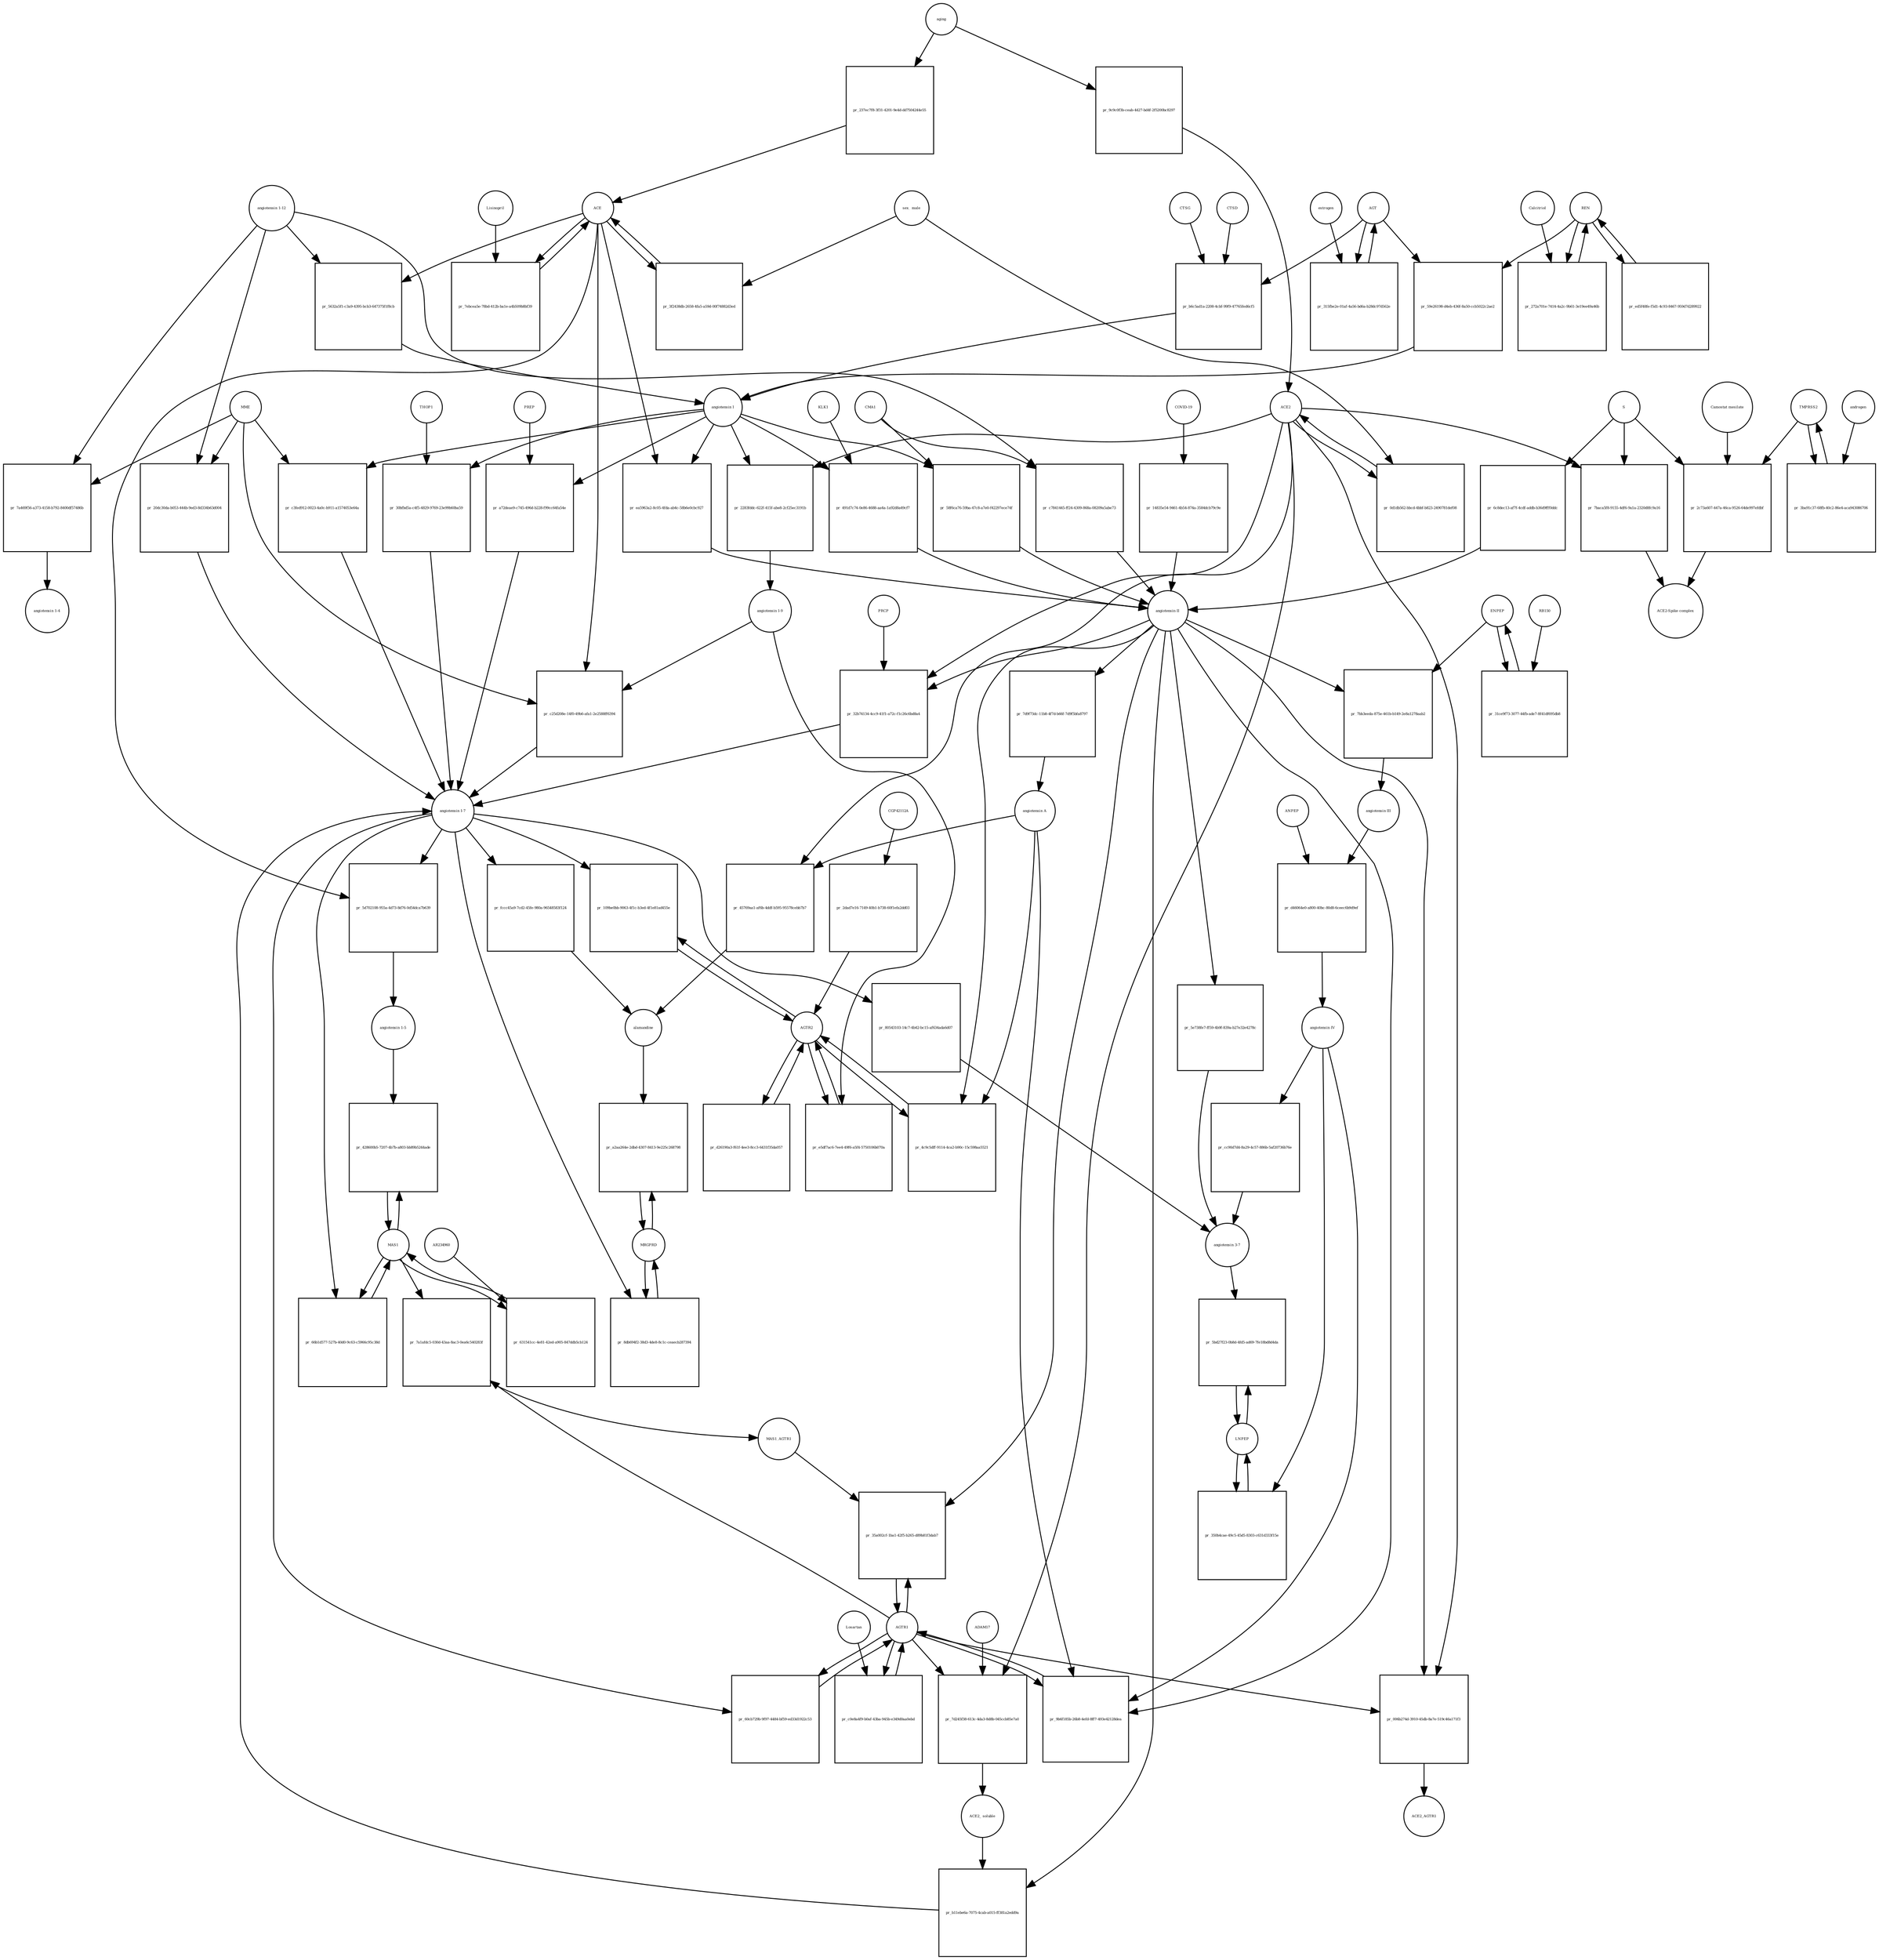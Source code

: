strict digraph  {
"angiotensin I" [annotation="urn_miriam_obo.chebi_CHEBI%3A2718", bipartite=0, cls="simple chemical", fontsize=4, label="angiotensin I", shape=circle];
"pr_ea5963a2-8c05-4fda-ab4c-58b6e0cbc927" [annotation="", bipartite=1, cls=process, fontsize=4, label="pr_ea5963a2-8c05-4fda-ab4c-58b6e0cbc927", shape=square];
"angiotensin II" [annotation="urn_miriam_obo.chebi_CHEBI%3A2718", bipartite=0, cls="simple chemical", fontsize=4, label="angiotensin II", shape=circle];
ACE [annotation="urn_miriam_hgnc_HGNC%3A2707", bipartite=0, cls=macromolecule, fontsize=4, label=ACE, shape=circle];
"pr_2283fddc-622f-415f-abe8-2cf25ec3191b" [annotation="", bipartite=1, cls=process, fontsize=4, label="pr_2283fddc-622f-415f-abe8-2cf25ec3191b", shape=square];
"angiotensin I-9" [annotation="urn_miriam_obo.chebi_CHEBI%3A80128", bipartite=0, cls="simple chemical", fontsize=4, label="angiotensin I-9", shape=circle];
ACE2 [annotation="urn_miriam_hgnc_HGNC%3A13557", bipartite=0, cls=macromolecule, fontsize=4, label=ACE2, shape=circle];
"pr_c25d208e-14f0-49b6-afa1-2e2588ff6394" [annotation="", bipartite=1, cls=process, fontsize=4, label="pr_c25d208e-14f0-49b6-afa1-2e2588ff6394", shape=square];
"angiotensin I-7" [annotation="urn_miriam_obo.chebi_CHEBI%3A55438", bipartite=0, cls="simple chemical", fontsize=4, label="angiotensin I-7", shape=circle];
MME [annotation="urn_miriam_hgnc_HGNC%3A7154", bipartite=0, cls=macromolecule, fontsize=4, label=MME, shape=circle];
"pr_32b74134-4cc9-41f1-a72c-f1c26c6bd8a4" [annotation="", bipartite=1, cls=process, fontsize=4, label="pr_32b74134-4cc9-41f1-a72c-f1c26c6bd8a4", shape=square];
PRCP [annotation="urn_miriam_hgnc_HGNC%3A9344", bipartite=0, cls=macromolecule, fontsize=4, label=PRCP, shape=circle];
"pr_5d702108-955a-4d73-8d76-0d54dca7b639" [annotation="", bipartite=1, cls=process, fontsize=4, label="pr_5d702108-955a-4d73-8d76-0d54dca7b639", shape=square];
"angiotensin 1-5" [annotation="urn_miriam_obo.chebi_CHEBI%3A80129", bipartite=0, cls="simple chemical", fontsize=4, label="angiotensin 1-5", shape=circle];
REN [annotation="urn_miriam_hgnc_HGNC%3A9958", bipartite=0, cls=macromolecule, fontsize=4, label=REN, shape=circle];
"pr_272a701e-7414-4a2c-9b61-3e19ee49a46b" [annotation="", bipartite=1, cls="omitted process", fontsize=4, label="pr_272a701e-7414-4a2c-9b61-3e19ee49a46b", shape=square];
Calcitriol [annotation="urn_miriam_obo.chebi_CHEBI%3A17823", bipartite=0, cls="simple chemical", fontsize=4, label=Calcitriol, shape=circle];
AGT [annotation="urn_miriam_hgnc_HGNC%3A333", bipartite=0, cls=macromolecule, fontsize=4, label=AGT, shape=circle];
"pr_59e26198-d4eb-436f-8a50-ccb5022c2ae2" [annotation="", bipartite=1, cls=process, fontsize=4, label="pr_59e26198-d4eb-436f-8a50-ccb5022c2ae2", shape=square];
"pr_c3fed912-0023-4a0c-b911-a1574053e64a" [annotation="", bipartite=1, cls=process, fontsize=4, label="pr_c3fed912-0023-4a0c-b911-a1574053e64a", shape=square];
MAS1 [annotation="urn_miriam_hgnc_HGNC%3A6899", bipartite=0, cls=macromolecule, fontsize=4, label=MAS1, shape=circle];
"pr_428600b5-7207-4b7b-a803-bb89b5244ade" [annotation="", bipartite=1, cls=process, fontsize=4, label="pr_428600b5-7207-4b7b-a803-bb89b5244ade", shape=square];
"pr_fccc45a9-7cd2-45fe-980a-96548583f124" [annotation="", bipartite=1, cls=process, fontsize=4, label="pr_fccc45a9-7cd2-45fe-980a-96548583f124", shape=square];
alamandine [annotation="", bipartite=0, cls="simple chemical", fontsize=4, label=alamandine, shape=circle];
"pr_7d9f73dc-11b8-4f7d-b66f-7d9f5bfa8797" [annotation="", bipartite=1, cls=process, fontsize=4, label="pr_7d9f73dc-11b8-4f7d-b66f-7d9f5bfa8797", shape=square];
"angiotensin A" [annotation="urn_miriam_kegg.compound_C20970", bipartite=0, cls="simple chemical", fontsize=4, label="angiotensin A", shape=circle];
"pr_45769aa1-af6b-4ddf-b595-95578cebb7b7" [annotation="", bipartite=1, cls=process, fontsize=4, label="pr_45769aa1-af6b-4ddf-b595-95578cebb7b7", shape=square];
"pr_7bb3eeda-875e-461b-b149-2e8a1278aab2" [annotation="", bipartite=1, cls=process, fontsize=4, label="pr_7bb3eeda-875e-461b-b149-2e8a1278aab2", shape=square];
"angiotensin III" [annotation="urn_miriam_obo.chebi_CHEBI%3A89666", bipartite=0, cls="simple chemical", fontsize=4, label="angiotensin III", shape=circle];
ENPEP [annotation="", bipartite=0, cls=macromolecule, fontsize=4, label=ENPEP, shape=circle];
"pr_d46064e0-a800-40bc-80d8-6ceec6b9d9ef" [annotation="", bipartite=1, cls=process, fontsize=4, label="pr_d46064e0-a800-40bc-80d8-6ceec6b9d9ef", shape=square];
"angiotensin IV" [annotation="urn_miriam_pubmed_32333398|urn_miriam_obo.chebi_CHEBI%3A80127", bipartite=0, cls="simple chemical", fontsize=4, label="angiotensin IV", shape=circle];
"ANPEP " [annotation="urn_miriam_hgnc_HGNC%3A500", bipartite=0, cls=macromolecule, fontsize=4, label="ANPEP ", shape=circle];
CGP42112A [annotation="urn_miriam_obo.chebi_CHEBI%3A147302", bipartite=0, cls="simple chemical", fontsize=4, label=CGP42112A, shape=circle];
"pr_2dad7e16-7149-40b1-b738-60f1efa2dd03" [annotation="", bipartite=1, cls=process, fontsize=4, label="pr_2dad7e16-7149-40b1-b738-60f1efa2dd03", shape=square];
AGTR2 [annotation="urn_miriam_hgnc_HGNC%3A338", bipartite=0, cls=macromolecule, fontsize=4, label=AGTR2, shape=circle];
"pr_ed5f48fe-f5d1-4c93-8467-959d7d289922" [annotation="", bipartite=1, cls=process, fontsize=4, label="pr_ed5f48fe-f5d1-4c93-8467-959d7d289922", shape=square];
"pr_7d245f38-613c-4da3-8d8b-045ccb85e7a0" [annotation="", bipartite=1, cls=process, fontsize=4, label="pr_7d245f38-613c-4da3-8d8b-045ccb85e7a0", shape=square];
"ACE2_ soluble" [annotation="urn_miriam_hgnc.symbol_ACE2", bipartite=0, cls=macromolecule, fontsize=4, label="ACE2_ soluble", shape=circle];
ADAM17 [annotation="urn_miriam_hgnc_HGNC%3A195", bipartite=0, cls=macromolecule, fontsize=4, label=ADAM17, shape=circle];
AGTR1 [annotation="urn_miriam_hgnc_HGNC%3A336", bipartite=0, cls=macromolecule, fontsize=4, label=AGTR1, shape=circle];
"pr_4c9c5dff-9114-4ca2-b90c-15c598aa5521" [annotation="", bipartite=1, cls=process, fontsize=4, label="pr_4c9c5dff-9114-4ca2-b90c-15c598aa5521", shape=square];
"pr_9c9c0f3b-ceab-4427-bd4f-2f5200bc8297" [annotation="", bipartite=1, cls=process, fontsize=4, label="pr_9c9c0f3b-ceab-4427-bd4f-2f5200bc8297", shape=square];
aging [annotation="urn_miriam_obo.go_GO%3A0007568", bipartite=0, cls=phenotype, fontsize=4, label=aging, shape=circle];
MRGPRD [annotation="urn_miriam_hgnc_HGNC%3A29626", bipartite=0, cls=macromolecule, fontsize=4, label=MRGPRD, shape=circle];
"pr_a2aa264e-2dbd-4307-8413-9e225c268798" [annotation="", bipartite=1, cls=process, fontsize=4, label="pr_a2aa264e-2dbd-4307-8413-9e225c268798", shape=square];
"pr_b11ebe6a-7075-4cab-a015-ff381a2edd9a" [annotation="", bipartite=1, cls=process, fontsize=4, label="pr_b11ebe6a-7075-4cab-a015-ff381a2edd9a", shape=square];
"pr_237ec7f8-3f31-4201-9e4d-dd7504244e55" [annotation="", bipartite=1, cls=process, fontsize=4, label="pr_237ec7f8-3f31-4201-9e4d-dd7504244e55", shape=square];
"pr_0d1db562-bbcd-4bbf-b823-2490781def08" [annotation="", bipartite=1, cls=process, fontsize=4, label="pr_0d1db562-bbcd-4bbf-b823-2490781def08", shape=square];
"sex_ male" [annotation=urn_miriam_mesh_D008297, bipartite=0, cls=phenotype, fontsize=4, label="sex_ male", shape=circle];
"pr_6c8dec13-af7f-4cdf-addb-b36d9fff0ddc" [annotation="", bipartite=1, cls=process, fontsize=4, label="pr_6c8dec13-af7f-4cdf-addb-b36d9fff0ddc", shape=square];
S [annotation="urn_miriam_uniprot_P0DTC2|urn_miriam_uniprot_P59594", bipartite=0, cls=macromolecule, fontsize=4, label=S, shape=circle];
"pr_3f2438db-2658-4fa5-a59d-00f74882d3ed" [annotation="", bipartite=1, cls=process, fontsize=4, label="pr_3f2438db-2658-4fa5-a59d-00f74882d3ed", shape=square];
"pr_9b6f185b-26b8-4efd-8ff7-493e42128dea" [annotation="", bipartite=1, cls=process, fontsize=4, label="pr_9b6f185b-26b8-4efd-8ff7-493e42128dea", shape=square];
"pr_006b274d-3910-45db-8a7e-519c46a171f3" [annotation="", bipartite=1, cls=process, fontsize=4, label="pr_006b274d-3910-45db-8a7e-519c46a171f3", shape=square];
ACE2_AGTR1 [annotation=urn_miriam_pubmed_25225202, bipartite=0, cls=complex, fontsize=4, label=ACE2_AGTR1, shape=circle];
"pr_7baca5f8-9155-4df6-9a1a-2320d8fc9a16" [annotation="", bipartite=1, cls=process, fontsize=4, label="pr_7baca5f8-9155-4df6-9a1a-2320d8fc9a16", shape=square];
"ACE2-Spike complex" [annotation=urn_miriam_pubmed_32275855, bipartite=0, cls=complex, fontsize=4, label="ACE2-Spike complex", shape=circle];
"pr_14835e54-9461-4b54-874a-3584dcb79c9e" [annotation="", bipartite=1, cls=process, fontsize=4, label="pr_14835e54-9461-4b54-874a-3584dcb79c9e", shape=square];
"COVID-19" [annotation="urn_miriam_taxonomy_2697049|urn_miriam_mesh_C000657245", bipartite=0, cls=phenotype, fontsize=4, label="COVID-19", shape=circle];
"angiotensin 1-12" [annotation=urn_miriam_pubmed_27465904, bipartite=0, cls="simple chemical", fontsize=4, label="angiotensin 1-12", shape=circle];
"pr_c7841445-ff24-4309-868a-08209a5abe73" [annotation="", bipartite=1, cls=process, fontsize=4, label="pr_c7841445-ff24-4309-868a-08209a5abe73", shape=square];
CMA1 [annotation="urn_miriam_hgnc_HGNC%3A2097", bipartite=0, cls=macromolecule, fontsize=4, label=CMA1, shape=circle];
TMPRSS2 [annotation="urn_miriam_hgnc_HGNC%3A11876", bipartite=0, cls=macromolecule, fontsize=4, label=TMPRSS2, shape=circle];
"pr_3ba91c37-68fb-40c2-86e4-aca943086706" [annotation="", bipartite=1, cls="omitted process", fontsize=4, label="pr_3ba91c37-68fb-40c2-86e4-aca943086706", shape=square];
androgen [annotation="urn_miriam_obo.chebi_CHEBI%3A50113", bipartite=0, cls="simple chemical", fontsize=4, label=androgen, shape=circle];
"pr_315fbe2e-01af-4a56-bd6a-b28dc97d562e" [annotation="", bipartite=1, cls="omitted process", fontsize=4, label="pr_315fbe2e-01af-4a56-bd6a-b28dc97d562e", shape=square];
estrogen [annotation="urn_miriam_obo.chebi_CHEBI%3A50114", bipartite=0, cls="simple chemical", fontsize=4, label=estrogen, shape=circle];
"pr_7a469f56-a373-4158-b792-8400df57486b" [annotation="", bipartite=1, cls=process, fontsize=4, label="pr_7a469f56-a373-4158-b792-8400df57486b", shape=square];
"angiotensin 1-4" [annotation=urn_miriam_pubmed_22490446, bipartite=0, cls="simple chemical", fontsize=4, label="angiotensin 1-4", shape=circle];
"pr_7a1afdc5-030d-43aa-8ac3-0ea6c540283f" [annotation="", bipartite=1, cls=process, fontsize=4, label="pr_7a1afdc5-030d-43aa-8ac3-0ea6c540283f", shape=square];
MAS1_AGTR1 [annotation=urn_miriam_pubmed_15809376, bipartite=0, cls=complex, fontsize=4, label=MAS1_AGTR1, shape=circle];
"pr_35a002cf-1ba1-42f5-b265-d89b81f3dab7" [annotation="", bipartite=1, cls=process, fontsize=4, label="pr_35a002cf-1ba1-42f5-b265-d89b81f3dab7", shape=square];
"pr_7ebcea5e-78bd-412b-ba1e-a4b509b8bf39" [annotation="", bipartite=1, cls=process, fontsize=4, label="pr_7ebcea5e-78bd-412b-ba1e-a4b509b8bf39", shape=square];
Lisinopril [annotation="urn_miriam_obo.chebi_CHEBI%3A43755", bipartite=0, cls="simple chemical", fontsize=4, label=Lisinopril, shape=circle];
"pr_5632a5f1-c3a9-4395-bcb3-647375f1f8cb" [annotation="", bipartite=1, cls=process, fontsize=4, label="pr_5632a5f1-c3a9-4395-bcb3-647375f1f8cb", shape=square];
LNPEP [annotation="urn_miriam_hgnc_HGNC%3A6656", bipartite=0, cls=macromolecule, fontsize=4, label=LNPEP, shape=circle];
"pr_350b4cae-49c5-45d5-8303-c631d333f15e" [annotation="", bipartite=1, cls=process, fontsize=4, label="pr_350b4cae-49c5-45d5-8303-c631d333f15e", shape=square];
"pr_20dc30da-b053-444b-9ed3-8d334b63d004" [annotation="", bipartite=1, cls=process, fontsize=4, label="pr_20dc30da-b053-444b-9ed3-8d334b63d004", shape=square];
"pr_631541cc-4e81-42ed-a905-847ddb5cb124" [annotation="", bipartite=1, cls=process, fontsize=4, label="pr_631541cc-4e81-42ed-a905-847ddb5cb124", shape=square];
AR234960 [annotation="urn_miriam_pubchem.compound_146025955", bipartite=0, cls="simple chemical", fontsize=4, label=AR234960, shape=circle];
"pr_31ce9f73-3077-44fb-ade7-8f41df695db8" [annotation="", bipartite=1, cls=process, fontsize=4, label="pr_31ce9f73-3077-44fb-ade7-8f41df695db8", shape=square];
RB150 [annotation="", bipartite=0, cls="simple chemical", fontsize=4, label=RB150, shape=circle];
"pr_b6c5ad1a-2208-4cbf-99f9-47765fed6cf5" [annotation="", bipartite=1, cls=process, fontsize=4, label="pr_b6c5ad1a-2208-4cbf-99f9-47765fed6cf5", shape=square];
CTSD [annotation="urn_miriam_hgnc_HGNC%3A2529", bipartite=0, cls=macromolecule, fontsize=4, label=CTSD, shape=circle];
CTSG [annotation="urn_miriam_hgnc_HGNC%3A2532", bipartite=0, cls=macromolecule, fontsize=4, label=CTSG, shape=circle];
"pr_58f6ca76-59ba-47c8-a7e0-f42297ece74f" [annotation="", bipartite=1, cls=process, fontsize=4, label="pr_58f6ca76-59ba-47c8-a7e0-f42297ece74f", shape=square];
"pr_491d7c74-0e86-4688-aa4a-1a92d8a49cf7" [annotation="", bipartite=1, cls=process, fontsize=4, label="pr_491d7c74-0e86-4688-aa4a-1a92d8a49cf7", shape=square];
KLK1 [annotation="urn_miriam_hgnc_HGNC%3A6357|urn_miriam_pubmed_6555043", bipartite=0, cls=macromolecule, fontsize=4, label=KLK1, shape=circle];
"pr_30bfbd5a-c4f5-4829-9769-23e99b60ba59" [annotation="", bipartite=1, cls=process, fontsize=4, label="pr_30bfbd5a-c4f5-4829-9769-23e99b60ba59", shape=square];
THOP1 [annotation="urn_miriam_hgnc_HGNC%3A11793", bipartite=0, cls=macromolecule, fontsize=4, label=THOP1, shape=circle];
"pr_a72deae9-c745-496d-b228-f99cc64fa54e" [annotation="", bipartite=1, cls=process, fontsize=4, label="pr_a72deae9-c745-496d-b228-f99cc64fa54e", shape=square];
PREP [annotation="urn_miriam_hgnc_HGNC%3A9358", bipartite=0, cls=macromolecule, fontsize=4, label=PREP, shape=circle];
"pr_c0e8a4f9-b0af-43ba-945b-e349d0aa0ebd" [annotation="", bipartite=1, cls=process, fontsize=4, label="pr_c0e8a4f9-b0af-43ba-945b-e349d0aa0ebd", shape=square];
Losartan [annotation="urn_miriam_obo.chebi_CHEBI%3A6541", bipartite=0, cls="simple chemical", fontsize=4, label=Losartan, shape=circle];
"pr_60cb729b-9f97-4484-bf59-ed33d1922c53" [annotation="", bipartite=1, cls=process, fontsize=4, label="pr_60cb729b-9f97-4484-bf59-ed33d1922c53", shape=square];
"pr_d26190a3-f61f-4ee3-8cc3-6431f35da057" [annotation="", bipartite=1, cls=process, fontsize=4, label="pr_d26190a3-f61f-4ee3-8cc3-6431f35da057", shape=square];
"pr_109be0bb-9063-4f1c-b3ed-4f1e81ad455e" [annotation="", bipartite=1, cls=process, fontsize=4, label="pr_109be0bb-9063-4f1c-b3ed-4f1e81ad455e", shape=square];
"pr_e5df7ac6-7ee4-49f6-a5f4-5750106b070a" [annotation="", bipartite=1, cls=process, fontsize=4, label="pr_e5df7ac6-7ee4-49f6-a5f4-5750106b070a", shape=square];
"pr_66b1d577-527b-40d0-9c63-c5966c95c38d" [annotation="", bipartite=1, cls=process, fontsize=4, label="pr_66b1d577-527b-40d0-9c63-c5966c95c38d", shape=square];
"pr_8db694f2-38d3-4de8-8c1c-ceaecb287394" [annotation="", bipartite=1, cls=process, fontsize=4, label="pr_8db694f2-38d3-4de8-8c1c-ceaecb287394", shape=square];
"pr_80543103-14c7-4b42-bc15-af634ada6d07" [annotation="", bipartite=1, cls=process, fontsize=4, label="pr_80543103-14c7-4b42-bc15-af634ada6d07", shape=square];
"angiotensin 3-7" [annotation=urn_miriam_pubmed_30934934, bipartite=0, cls="simple chemical", fontsize=4, label="angiotensin 3-7", shape=circle];
"pr_5e738fe7-ff59-4b9f-839a-b27e32e4278c" [annotation="", bipartite=1, cls=process, fontsize=4, label="pr_5e738fe7-ff59-4b9f-839a-b27e32e4278c", shape=square];
"pr_cc90d7d4-8a29-4c57-886b-5af20736b76e" [annotation="", bipartite=1, cls=process, fontsize=4, label="pr_cc90d7d4-8a29-4c57-886b-5af20736b76e", shape=square];
"pr_2c73a607-447a-46ca-9526-64de997efdbf" [annotation="", bipartite=1, cls="omitted process", fontsize=4, label="pr_2c73a607-447a-46ca-9526-64de997efdbf", shape=square];
"Camostat mesilate" [annotation="urn_miriam_obo.chebi_CHEBI%3A135632", bipartite=0, cls="simple chemical", fontsize=4, label="Camostat mesilate", shape=circle];
"pr_5bd27f23-0b8d-4fd5-ad69-7fe18bd8d4da" [annotation="", bipartite=1, cls=process, fontsize=4, label="pr_5bd27f23-0b8d-4fd5-ad69-7fe18bd8d4da", shape=square];
"angiotensin I" -> "pr_ea5963a2-8c05-4fda-ab4c-58b6e0cbc927"  [annotation="", interaction_type=consumption];
"angiotensin I" -> "pr_2283fddc-622f-415f-abe8-2cf25ec3191b"  [annotation="", interaction_type=consumption];
"angiotensin I" -> "pr_c3fed912-0023-4a0c-b911-a1574053e64a"  [annotation="", interaction_type=consumption];
"angiotensin I" -> "pr_58f6ca76-59ba-47c8-a7e0-f42297ece74f"  [annotation="", interaction_type=consumption];
"angiotensin I" -> "pr_491d7c74-0e86-4688-aa4a-1a92d8a49cf7"  [annotation="", interaction_type=consumption];
"angiotensin I" -> "pr_30bfbd5a-c4f5-4829-9769-23e99b60ba59"  [annotation="", interaction_type=consumption];
"angiotensin I" -> "pr_a72deae9-c745-496d-b228-f99cc64fa54e"  [annotation="", interaction_type=consumption];
"pr_ea5963a2-8c05-4fda-ab4c-58b6e0cbc927" -> "angiotensin II"  [annotation="", interaction_type=production];
"angiotensin II" -> "pr_32b74134-4cc9-41f1-a72c-f1c26c6bd8a4"  [annotation="", interaction_type=consumption];
"angiotensin II" -> "pr_7d9f73dc-11b8-4f7d-b66f-7d9f5bfa8797"  [annotation="", interaction_type=consumption];
"angiotensin II" -> "pr_7bb3eeda-875e-461b-b149-2e8a1278aab2"  [annotation="", interaction_type=consumption];
"angiotensin II" -> "pr_4c9c5dff-9114-4ca2-b90c-15c598aa5521"  [annotation="urn_miriam_pubmed_17630322|urn_miriam_taxonomy_9606|urn_miriam_pubmed_17138938", interaction_type=stimulation];
"angiotensin II" -> "pr_b11ebe6a-7075-4cab-a015-ff381a2edd9a"  [annotation="", interaction_type=consumption];
"angiotensin II" -> "pr_9b6f185b-26b8-4efd-8ff7-493e42128dea"  [annotation="urn_miriam_pubmed_17630322|urn_miriam_taxonomy_40674|urn_miriam_pubmed_26497614|urn_miriam_pubmed_32333398|urn_miriam_pubmed_17138938", interaction_type=stimulation];
"angiotensin II" -> "pr_006b274d-3910-45db-8a7e-519c46a171f3"  [annotation="urn_miriam_pubmed_25225202|urn_miriam_taxonomy_40674", interaction_type=inhibition];
"angiotensin II" -> "pr_35a002cf-1ba1-42f5-b265-d89b81f3dab7"  [annotation="urn_miriam_pubmed_15809376|urn_miriam_taxonomy_40674", interaction_type=stimulation];
"angiotensin II" -> "pr_5e738fe7-ff59-4b9f-839a-b27e32e4278c"  [annotation="", interaction_type=consumption];
ACE -> "pr_ea5963a2-8c05-4fda-ab4c-58b6e0cbc927"  [annotation="urn_miriam_taxonomy_9606|urn_miriam_pubmed_190881|urn_miriam_pubmed_10969042", interaction_type=catalysis];
ACE -> "pr_c25d208e-14f0-49b6-afa1-2e2588ff6394"  [annotation="urn_miriam_pubmed_15283675|urn_miriam_taxonomy_9606", interaction_type=catalysis];
ACE -> "pr_5d702108-955a-4d73-8d76-0d54dca7b639"  [annotation="urn_miriam_pubmed_10969042|urn_miriam_taxonomy_9606", interaction_type=catalysis];
ACE -> "pr_3f2438db-2658-4fa5-a59d-00f74882d3ed"  [annotation="", interaction_type=consumption];
ACE -> "pr_7ebcea5e-78bd-412b-ba1e-a4b509b8bf39"  [annotation="", interaction_type=consumption];
ACE -> "pr_5632a5f1-c3a9-4395-bcb3-647375f1f8cb"  [annotation="urn_miriam_pubmed_22490446|urn_miriam_taxonomy_10116", interaction_type=catalysis];
"pr_2283fddc-622f-415f-abe8-2cf25ec3191b" -> "angiotensin I-9"  [annotation="", interaction_type=production];
"angiotensin I-9" -> "pr_c25d208e-14f0-49b6-afa1-2e2588ff6394"  [annotation="", interaction_type=consumption];
"angiotensin I-9" -> "pr_e5df7ac6-7ee4-49f6-a5f4-5750106b070a"  [annotation="urn_miriam_pubmed_30048754|urn_miriam_taxonomy_10116", interaction_type=stimulation];
ACE2 -> "pr_2283fddc-622f-415f-abe8-2cf25ec3191b"  [annotation="urn_miriam_pubmed_10969042|urn_miriam_taxonomy_9606", interaction_type=catalysis];
ACE2 -> "pr_32b74134-4cc9-41f1-a72c-f1c26c6bd8a4"  [annotation="urn_miriam_taxonomy_10090|urn_miriam_pubmed_23392115", interaction_type=catalysis];
ACE2 -> "pr_45769aa1-af6b-4ddf-b595-95578cebb7b7"  [annotation="urn_miriam_pubmed_23446738|urn_miriam_taxonomy_9606", interaction_type=catalysis];
ACE2 -> "pr_7d245f38-613c-4da3-8d8b-045ccb85e7a0"  [annotation="", interaction_type=consumption];
ACE2 -> "pr_0d1db562-bbcd-4bbf-b823-2490781def08"  [annotation="", interaction_type=consumption];
ACE2 -> "pr_006b274d-3910-45db-8a7e-519c46a171f3"  [annotation="", interaction_type=consumption];
ACE2 -> "pr_7baca5f8-9155-4df6-9a1a-2320d8fc9a16"  [annotation="", interaction_type=consumption];
"pr_c25d208e-14f0-49b6-afa1-2e2588ff6394" -> "angiotensin I-7"  [annotation="", interaction_type=production];
"angiotensin I-7" -> "pr_5d702108-955a-4d73-8d76-0d54dca7b639"  [annotation="", interaction_type=consumption];
"angiotensin I-7" -> "pr_fccc45a9-7cd2-45fe-980a-96548583f124"  [annotation="", interaction_type=consumption];
"angiotensin I-7" -> "pr_60cb729b-9f97-4484-bf59-ed33d1922c53"  [annotation="urn_miriam_pubmed_29928987|urn_miriam_taxonomy_9606", interaction_type=inhibition];
"angiotensin I-7" -> "pr_109be0bb-9063-4f1c-b3ed-4f1e81ad455e"  [annotation="urn_miriam_pubmed_15767466|urn_miriam_taxonomy_10116", interaction_type=stimulation];
"angiotensin I-7" -> "pr_66b1d577-527b-40d0-9c63-c5966c95c38d"  [annotation="urn_miriam_pubmed_27217404|urn_miriam_taxonomy_9606", interaction_type=stimulation];
"angiotensin I-7" -> "pr_8db694f2-38d3-4de8-8c1c-ceaecb287394"  [annotation="urn_miriam_pubmed_27217404|urn_miriam_taxonomy_9606", interaction_type=stimulation];
"angiotensin I-7" -> "pr_80543103-14c7-4b42-bc15-af634ada6d07"  [annotation="", interaction_type=consumption];
MME -> "pr_c25d208e-14f0-49b6-afa1-2e2588ff6394"  [annotation="urn_miriam_pubmed_15283675|urn_miriam_taxonomy_9606", interaction_type=catalysis];
MME -> "pr_c3fed912-0023-4a0c-b911-a1574053e64a"  [annotation="urn_miriam_taxonomy_9606|urn_miriam_pubmed_15283675", interaction_type=catalysis];
MME -> "pr_7a469f56-a373-4158-b792-8400df57486b"  [annotation="urn_miriam_pubmed_22490446|urn_miriam_taxonomy_10116", interaction_type=catalysis];
MME -> "pr_20dc30da-b053-444b-9ed3-8d334b63d004"  [annotation="urn_miriam_pubmed_22490446|urn_miriam_taxonomy_10116", interaction_type=catalysis];
"pr_32b74134-4cc9-41f1-a72c-f1c26c6bd8a4" -> "angiotensin I-7"  [annotation="", interaction_type=production];
PRCP -> "pr_32b74134-4cc9-41f1-a72c-f1c26c6bd8a4"  [annotation="urn_miriam_taxonomy_10090|urn_miriam_pubmed_23392115", interaction_type=catalysis];
"pr_5d702108-955a-4d73-8d76-0d54dca7b639" -> "angiotensin 1-5"  [annotation="", interaction_type=production];
"angiotensin 1-5" -> "pr_428600b5-7207-4b7b-a803-bb89b5244ade"  [annotation="urn_miriam_pubmed_27660028|urn_miriam_taxonomy_10116|urn_miriam_taxonomy_9606|urn_miriam_pubmed_27217404", interaction_type=stimulation];
REN -> "pr_272a701e-7414-4a2c-9b61-3e19ee49a46b"  [annotation="", interaction_type=consumption];
REN -> "pr_59e26198-d4eb-436f-8a50-ccb5022c2ae2"  [annotation="urn_miriam_pubmed_10585461|urn_miriam_pubmed_30934934|urn_miriam_pubmed_6172448|urn_miriam_taxonomy_9606", interaction_type=catalysis];
REN -> "pr_ed5f48fe-f5d1-4c93-8467-959d7d289922"  [annotation="", interaction_type=consumption];
"pr_272a701e-7414-4a2c-9b61-3e19ee49a46b" -> REN  [annotation="", interaction_type=production];
Calcitriol -> "pr_272a701e-7414-4a2c-9b61-3e19ee49a46b"  [annotation="", interaction_type=inhibition];
AGT -> "pr_59e26198-d4eb-436f-8a50-ccb5022c2ae2"  [annotation="", interaction_type=consumption];
AGT -> "pr_315fbe2e-01af-4a56-bd6a-b28dc97d562e"  [annotation="", interaction_type=consumption];
AGT -> "pr_b6c5ad1a-2208-4cbf-99f9-47765fed6cf5"  [annotation="", interaction_type=consumption];
"pr_59e26198-d4eb-436f-8a50-ccb5022c2ae2" -> "angiotensin I"  [annotation="", interaction_type=production];
"pr_c3fed912-0023-4a0c-b911-a1574053e64a" -> "angiotensin I-7"  [annotation="", interaction_type=production];
MAS1 -> "pr_428600b5-7207-4b7b-a803-bb89b5244ade"  [annotation="", interaction_type=consumption];
MAS1 -> "pr_7a1afdc5-030d-43aa-8ac3-0ea6c540283f"  [annotation="", interaction_type=consumption];
MAS1 -> "pr_631541cc-4e81-42ed-a905-847ddb5cb124"  [annotation="", interaction_type=consumption];
MAS1 -> "pr_66b1d577-527b-40d0-9c63-c5966c95c38d"  [annotation="", interaction_type=consumption];
"pr_428600b5-7207-4b7b-a803-bb89b5244ade" -> MAS1  [annotation="", interaction_type=production];
"pr_fccc45a9-7cd2-45fe-980a-96548583f124" -> alamandine  [annotation="", interaction_type=production];
alamandine -> "pr_a2aa264e-2dbd-4307-8413-9e225c268798"  [annotation="urn_miriam_pubmed_23446738|urn_miriam_taxonomy_9606", interaction_type=stimulation];
"pr_7d9f73dc-11b8-4f7d-b66f-7d9f5bfa8797" -> "angiotensin A"  [annotation="", interaction_type=production];
"angiotensin A" -> "pr_45769aa1-af6b-4ddf-b595-95578cebb7b7"  [annotation="", interaction_type=consumption];
"angiotensin A" -> "pr_4c9c5dff-9114-4ca2-b90c-15c598aa5521"  [annotation="urn_miriam_pubmed_17630322|urn_miriam_taxonomy_9606|urn_miriam_pubmed_17138938", interaction_type=stimulation];
"angiotensin A" -> "pr_9b6f185b-26b8-4efd-8ff7-493e42128dea"  [annotation="urn_miriam_pubmed_17630322|urn_miriam_taxonomy_40674|urn_miriam_pubmed_26497614|urn_miriam_pubmed_32333398|urn_miriam_pubmed_17138938", interaction_type=stimulation];
"pr_45769aa1-af6b-4ddf-b595-95578cebb7b7" -> alamandine  [annotation="", interaction_type=production];
"pr_7bb3eeda-875e-461b-b149-2e8a1278aab2" -> "angiotensin III"  [annotation="", interaction_type=production];
"angiotensin III" -> "pr_d46064e0-a800-40bc-80d8-6ceec6b9d9ef"  [annotation="", interaction_type=consumption];
ENPEP -> "pr_7bb3eeda-875e-461b-b149-2e8a1278aab2"  [annotation="urn_miriam_pubmed_8876246|urn_miriam_taxonomy_10090", interaction_type=catalysis];
ENPEP -> "pr_31ce9f73-3077-44fb-ade7-8f41df695db8"  [annotation="", interaction_type=consumption];
"pr_d46064e0-a800-40bc-80d8-6ceec6b9d9ef" -> "angiotensin IV"  [annotation="", interaction_type=production];
"angiotensin IV" -> "pr_9b6f185b-26b8-4efd-8ff7-493e42128dea"  [annotation="urn_miriam_pubmed_17630322|urn_miriam_taxonomy_40674|urn_miriam_pubmed_26497614|urn_miriam_pubmed_32333398|urn_miriam_pubmed_17138938", interaction_type=stimulation];
"angiotensin IV" -> "pr_350b4cae-49c5-45d5-8303-c631d333f15e"  [annotation="urn_miriam_pubmed_11707427|urn_miriam_taxonomy_10090", interaction_type=stimulation];
"angiotensin IV" -> "pr_cc90d7d4-8a29-4c57-886b-5af20736b76e"  [annotation="", interaction_type=consumption];
"ANPEP " -> "pr_d46064e0-a800-40bc-80d8-6ceec6b9d9ef"  [annotation="urn_miriam_pubmed_8876246|urn_miriam_taxonomy_10090", interaction_type=catalysis];
CGP42112A -> "pr_2dad7e16-7149-40b1-b738-60f1efa2dd03"  [annotation="", interaction_type=consumption];
"pr_2dad7e16-7149-40b1-b738-60f1efa2dd03" -> AGTR2  [annotation="", interaction_type=production];
AGTR2 -> "pr_4c9c5dff-9114-4ca2-b90c-15c598aa5521"  [annotation="", interaction_type=consumption];
AGTR2 -> "pr_d26190a3-f61f-4ee3-8cc3-6431f35da057"  [annotation="", interaction_type=consumption];
AGTR2 -> "pr_109be0bb-9063-4f1c-b3ed-4f1e81ad455e"  [annotation="", interaction_type=consumption];
AGTR2 -> "pr_e5df7ac6-7ee4-49f6-a5f4-5750106b070a"  [annotation="", interaction_type=consumption];
"pr_ed5f48fe-f5d1-4c93-8467-959d7d289922" -> REN  [annotation="", interaction_type=production];
"pr_7d245f38-613c-4da3-8d8b-045ccb85e7a0" -> "ACE2_ soluble"  [annotation="", interaction_type=production];
"ACE2_ soluble" -> "pr_b11ebe6a-7075-4cab-a015-ff381a2edd9a"  [annotation="urn_miriam_pubmed_28512108|urn_miriam_taxonomy_9606", interaction_type=stimulation];
ADAM17 -> "pr_7d245f38-613c-4da3-8d8b-045ccb85e7a0"  [annotation="urn_miriam_pubmed_24227843|urn_miriam_taxonomy_9606|urn_miriam_pubmed_32333398|urn_miriam_pubmed_28512108", interaction_type=catalysis];
AGTR1 -> "pr_7d245f38-613c-4da3-8d8b-045ccb85e7a0"  [annotation="urn_miriam_pubmed_24227843|urn_miriam_taxonomy_9606|urn_miriam_pubmed_32333398|urn_miriam_pubmed_28512108", interaction_type=stimulation];
AGTR1 -> "pr_9b6f185b-26b8-4efd-8ff7-493e42128dea"  [annotation="", interaction_type=consumption];
AGTR1 -> "pr_006b274d-3910-45db-8a7e-519c46a171f3"  [annotation="", interaction_type=consumption];
AGTR1 -> "pr_7a1afdc5-030d-43aa-8ac3-0ea6c540283f"  [annotation="", interaction_type=consumption];
AGTR1 -> "pr_35a002cf-1ba1-42f5-b265-d89b81f3dab7"  [annotation="", interaction_type=consumption];
AGTR1 -> "pr_c0e8a4f9-b0af-43ba-945b-e349d0aa0ebd"  [annotation="", interaction_type=consumption];
AGTR1 -> "pr_60cb729b-9f97-4484-bf59-ed33d1922c53"  [annotation="", interaction_type=consumption];
"pr_4c9c5dff-9114-4ca2-b90c-15c598aa5521" -> AGTR2  [annotation="", interaction_type=production];
"pr_9c9c0f3b-ceab-4427-bd4f-2f5200bc8297" -> ACE2  [annotation="", interaction_type=production];
aging -> "pr_9c9c0f3b-ceab-4427-bd4f-2f5200bc8297"  [annotation="urn_miriam_pubmed_20689271|urn_miriam_taxonomy_10116", interaction_type=inhibition];
aging -> "pr_237ec7f8-3f31-4201-9e4d-dd7504244e55"  [annotation="urn_miriam_pubmed_20689271|urn_miriam_taxonomy_10116", interaction_type=stimulation];
MRGPRD -> "pr_a2aa264e-2dbd-4307-8413-9e225c268798"  [annotation="", interaction_type=consumption];
MRGPRD -> "pr_8db694f2-38d3-4de8-8c1c-ceaecb287394"  [annotation="", interaction_type=consumption];
"pr_a2aa264e-2dbd-4307-8413-9e225c268798" -> MRGPRD  [annotation="", interaction_type=production];
"pr_b11ebe6a-7075-4cab-a015-ff381a2edd9a" -> "angiotensin I-7"  [annotation="", interaction_type=production];
"pr_237ec7f8-3f31-4201-9e4d-dd7504244e55" -> ACE  [annotation="", interaction_type=production];
"pr_0d1db562-bbcd-4bbf-b823-2490781def08" -> ACE2  [annotation="", interaction_type=production];
"sex_ male" -> "pr_0d1db562-bbcd-4bbf-b823-2490781def08"  [annotation="urn_miriam_pubmed_26171856|urn_miriam_taxonomy_10116", interaction_type=stimulation];
"sex_ male" -> "pr_3f2438db-2658-4fa5-a59d-00f74882d3ed"  [annotation="urn_miriam_pubmed_26171856|urn_miriam_taxonomy_10116", interaction_type=stimulation];
"pr_6c8dec13-af7f-4cdf-addb-b36d9fff0ddc" -> "angiotensin II"  [annotation="", interaction_type=production];
S -> "pr_6c8dec13-af7f-4cdf-addb-b36d9fff0ddc"  [annotation="urn_miriam_pubmed_16007097|urn_miriam_taxonomy_10090", interaction_type=stimulation];
S -> "pr_7baca5f8-9155-4df6-9a1a-2320d8fc9a16"  [annotation="", interaction_type=consumption];
S -> "pr_2c73a607-447a-46ca-9526-64de997efdbf"  [annotation="", interaction_type=consumption];
"pr_3f2438db-2658-4fa5-a59d-00f74882d3ed" -> ACE  [annotation="", interaction_type=production];
"pr_9b6f185b-26b8-4efd-8ff7-493e42128dea" -> AGTR1  [annotation="", interaction_type=production];
"pr_006b274d-3910-45db-8a7e-519c46a171f3" -> ACE2_AGTR1  [annotation="", interaction_type=production];
"pr_7baca5f8-9155-4df6-9a1a-2320d8fc9a16" -> "ACE2-Spike complex"  [annotation="", interaction_type=production];
"pr_14835e54-9461-4b54-874a-3584dcb79c9e" -> "angiotensin II"  [annotation="", interaction_type=production];
"COVID-19" -> "pr_14835e54-9461-4b54-874a-3584dcb79c9e"  [annotation="urn_miriam_pubmed_32048163|urn_miriam_taxonomy_9606", interaction_type=stimulation];
"angiotensin 1-12" -> "pr_c7841445-ff24-4309-868a-08209a5abe73"  [annotation="", interaction_type=consumption];
"angiotensin 1-12" -> "pr_7a469f56-a373-4158-b792-8400df57486b"  [annotation="", interaction_type=consumption];
"angiotensin 1-12" -> "pr_5632a5f1-c3a9-4395-bcb3-647375f1f8cb"  [annotation="", interaction_type=consumption];
"angiotensin 1-12" -> "pr_20dc30da-b053-444b-9ed3-8d334b63d004"  [annotation="", interaction_type=consumption];
"pr_c7841445-ff24-4309-868a-08209a5abe73" -> "angiotensin II"  [annotation="", interaction_type=production];
CMA1 -> "pr_c7841445-ff24-4309-868a-08209a5abe73"  [annotation="urn_miriam_pubmed_22180785|urn_miriam_taxonomy_9606", interaction_type=catalysis];
CMA1 -> "pr_58f6ca76-59ba-47c8-a7e0-f42297ece74f"  [annotation="urn_miriam_pubmed_2266130|urn_miriam_taxonomy_9606", interaction_type=catalysis];
TMPRSS2 -> "pr_3ba91c37-68fb-40c2-86e4-aca943086706"  [annotation="", interaction_type=consumption];
TMPRSS2 -> "pr_2c73a607-447a-46ca-9526-64de997efdbf"  [annotation="urn_miriam_pubmed_32142651|urn_miriam_taxonomy_9606", interaction_type=stimulation];
"pr_3ba91c37-68fb-40c2-86e4-aca943086706" -> TMPRSS2  [annotation="", interaction_type=production];
androgen -> "pr_3ba91c37-68fb-40c2-86e4-aca943086706"  [annotation="urn_miriam_pubmed_10485450|urn_miriam_taxonomy_9606", interaction_type=stimulation];
"pr_315fbe2e-01af-4a56-bd6a-b28dc97d562e" -> AGT  [annotation="", interaction_type=production];
estrogen -> "pr_315fbe2e-01af-4a56-bd6a-b28dc97d562e"  [annotation=urn_miriam_pubmed_30934934, interaction_type=stimulation];
"pr_7a469f56-a373-4158-b792-8400df57486b" -> "angiotensin 1-4"  [annotation="", interaction_type=production];
"pr_7a1afdc5-030d-43aa-8ac3-0ea6c540283f" -> MAS1_AGTR1  [annotation="", interaction_type=production];
MAS1_AGTR1 -> "pr_35a002cf-1ba1-42f5-b265-d89b81f3dab7"  [annotation="urn_miriam_pubmed_15809376|urn_miriam_taxonomy_40674", interaction_type=inhibition];
"pr_35a002cf-1ba1-42f5-b265-d89b81f3dab7" -> AGTR1  [annotation="", interaction_type=production];
"pr_7ebcea5e-78bd-412b-ba1e-a4b509b8bf39" -> ACE  [annotation="", interaction_type=production];
Lisinopril -> "pr_7ebcea5e-78bd-412b-ba1e-a4b509b8bf39"  [annotation="", interaction_type=inhibition];
"pr_5632a5f1-c3a9-4395-bcb3-647375f1f8cb" -> "angiotensin I"  [annotation="", interaction_type=production];
LNPEP -> "pr_350b4cae-49c5-45d5-8303-c631d333f15e"  [annotation="", interaction_type=consumption];
LNPEP -> "pr_5bd27f23-0b8d-4fd5-ad69-7fe18bd8d4da"  [annotation="", interaction_type=consumption];
"pr_350b4cae-49c5-45d5-8303-c631d333f15e" -> LNPEP  [annotation="", interaction_type=production];
"pr_20dc30da-b053-444b-9ed3-8d334b63d004" -> "angiotensin I-7"  [annotation="", interaction_type=production];
"pr_631541cc-4e81-42ed-a905-847ddb5cb124" -> MAS1  [annotation="", interaction_type=production];
AR234960 -> "pr_631541cc-4e81-42ed-a905-847ddb5cb124"  [annotation=urn_miriam_pubmed_29287092, interaction_type=stimulation];
"pr_31ce9f73-3077-44fb-ade7-8f41df695db8" -> ENPEP  [annotation="", interaction_type=production];
RB150 -> "pr_31ce9f73-3077-44fb-ade7-8f41df695db8"  [annotation="", interaction_type=inhibition];
"pr_b6c5ad1a-2208-4cbf-99f9-47765fed6cf5" -> "angiotensin I"  [annotation="", interaction_type=production];
CTSD -> "pr_b6c5ad1a-2208-4cbf-99f9-47765fed6cf5"  [annotation="urn_miriam_pubmed_6172448|urn_miriam_taxonomy_9606", interaction_type=catalysis];
CTSG -> "pr_b6c5ad1a-2208-4cbf-99f9-47765fed6cf5"  [annotation="urn_miriam_pubmed_6172448|urn_miriam_taxonomy_9606", interaction_type=catalysis];
"pr_58f6ca76-59ba-47c8-a7e0-f42297ece74f" -> "angiotensin II"  [annotation="", interaction_type=production];
"pr_491d7c74-0e86-4688-aa4a-1a92d8a49cf7" -> "angiotensin II"  [annotation="", interaction_type=production];
KLK1 -> "pr_491d7c74-0e86-4688-aa4a-1a92d8a49cf7"  [annotation="urn_miriam_taxonomy_9823|urn_miriam_pubmed_6555043", interaction_type=catalysis];
"pr_30bfbd5a-c4f5-4829-9769-23e99b60ba59" -> "angiotensin I-7"  [annotation="", interaction_type=production];
THOP1 -> "pr_30bfbd5a-c4f5-4829-9769-23e99b60ba59"  [annotation="urn_miriam_pubmed_24041943|urn_miriam_taxonomy_10116", interaction_type=catalysis];
"pr_a72deae9-c745-496d-b228-f99cc64fa54e" -> "angiotensin I-7"  [annotation="", interaction_type=production];
PREP -> "pr_a72deae9-c745-496d-b228-f99cc64fa54e"  [annotation="urn_miriam_pubmed_23463883|urn_miriam_taxonomy_40674", interaction_type=catalysis];
"pr_c0e8a4f9-b0af-43ba-945b-e349d0aa0ebd" -> AGTR1  [annotation="", interaction_type=production];
Losartan -> "pr_c0e8a4f9-b0af-43ba-945b-e349d0aa0ebd"  [annotation="urn_miriam_pubmed_24530803|urn_miriam_taxonomy_8355", interaction_type=inhibition];
"pr_60cb729b-9f97-4484-bf59-ed33d1922c53" -> AGTR1  [annotation="", interaction_type=production];
"pr_d26190a3-f61f-4ee3-8cc3-6431f35da057" -> AGTR2  [annotation="", interaction_type=production];
"pr_109be0bb-9063-4f1c-b3ed-4f1e81ad455e" -> AGTR2  [annotation="", interaction_type=production];
"pr_e5df7ac6-7ee4-49f6-a5f4-5750106b070a" -> AGTR2  [annotation="", interaction_type=production];
"pr_66b1d577-527b-40d0-9c63-c5966c95c38d" -> MAS1  [annotation="", interaction_type=production];
"pr_8db694f2-38d3-4de8-8c1c-ceaecb287394" -> MRGPRD  [annotation="", interaction_type=production];
"pr_80543103-14c7-4b42-bc15-af634ada6d07" -> "angiotensin 3-7"  [annotation="", interaction_type=production];
"angiotensin 3-7" -> "pr_5bd27f23-0b8d-4fd5-ad69-7fe18bd8d4da"  [annotation=urn_miriam_pubmed_30934934, interaction_type=stimulation];
"pr_5e738fe7-ff59-4b9f-839a-b27e32e4278c" -> "angiotensin 3-7"  [annotation="", interaction_type=production];
"pr_cc90d7d4-8a29-4c57-886b-5af20736b76e" -> "angiotensin 3-7"  [annotation="", interaction_type=production];
"pr_2c73a607-447a-46ca-9526-64de997efdbf" -> "ACE2-Spike complex"  [annotation="", interaction_type=production];
"Camostat mesilate" -> "pr_2c73a607-447a-46ca-9526-64de997efdbf"  [annotation="urn_miriam_pubmed_32142651|urn_miriam_taxonomy_9606", interaction_type=inhibition];
"pr_5bd27f23-0b8d-4fd5-ad69-7fe18bd8d4da" -> LNPEP  [annotation="", interaction_type=production];
}
